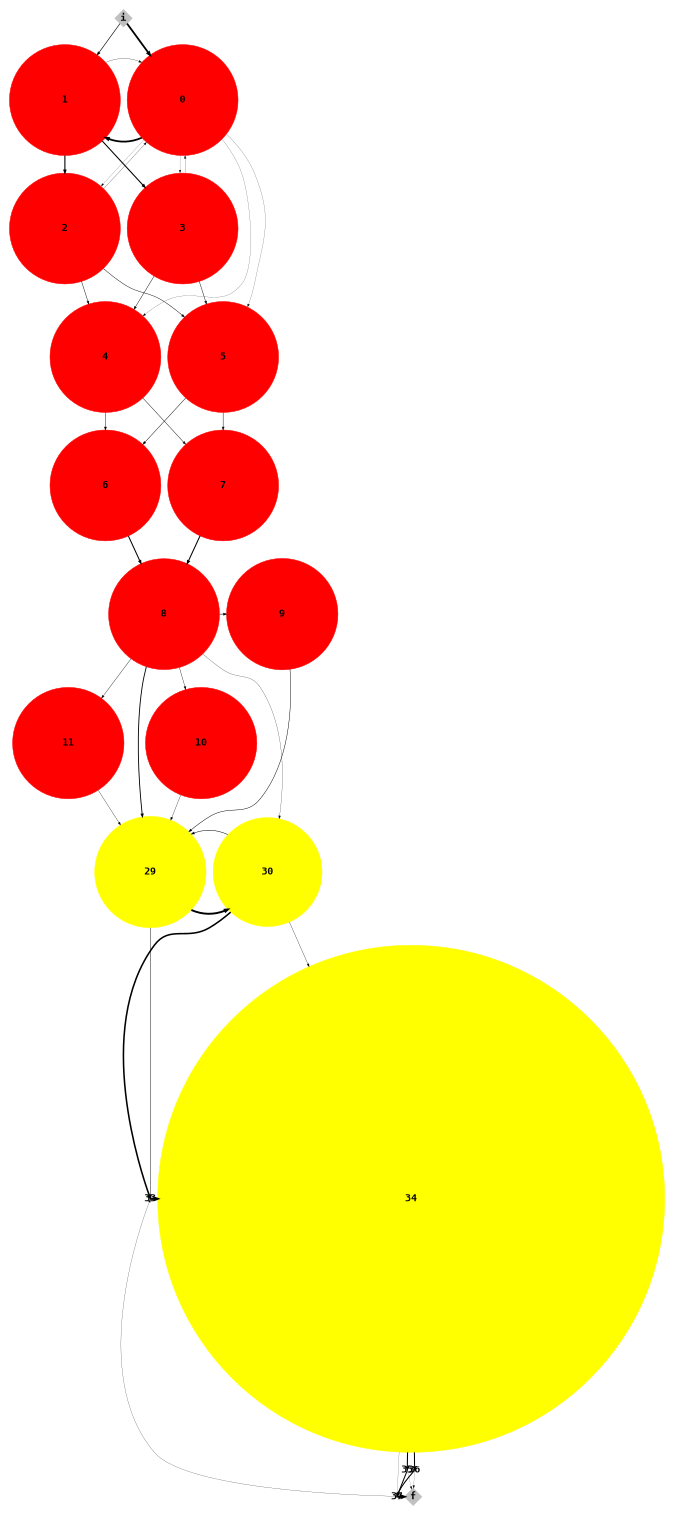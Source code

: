 digraph F1{
size = "10,10";
graph[rankdir=TB, center=true, margin=0.05, nodesep=0.2, ranksep=0.5]
node[fontname="Courier-Bold", fontsize=14]
edge[arrowsize=0.6, arrowhead=normal]
i [shape=diamond, style=filled, fontsize=20, color=gray, width=0.5, height=0.5, fixedsize=true]
f [shape=diamond, style=filled, fontsize=20, color=gray, width=0.5, height=0.5, fixedsize=true]
0 [shape=circle, style=filled, fontsize=20, color=red, width=3.1572500000000003, height=3.1572500000000003, fixedsize=true]
1 [shape=circle, style=filled, fontsize=20, color=red, width=3.1572500000000003, height=3.1572500000000003, fixedsize=true]
2 [shape=circle, style=filled, fontsize=20, color=red, width=3.1572500000000003, height=3.1572500000000003, fixedsize=true]
3 [shape=circle, style=filled, fontsize=20, color=red, width=3.1572500000000003, height=3.1572500000000003, fixedsize=true]
4 [shape=circle, style=filled, fontsize=20, color=red, width=3.1572500000000003, height=3.1572500000000003, fixedsize=true]
5 [shape=circle, style=filled, fontsize=20, color=red, width=3.1572500000000003, height=3.1572500000000003, fixedsize=true]
6 [shape=circle, style=filled, fontsize=20, color=red, width=3.1572500000000003, height=3.1572500000000003, fixedsize=true]
7 [shape=circle, style=filled, fontsize=20, color=red, width=3.1572500000000003, height=3.1572500000000003, fixedsize=true]
8 [shape=circle, style=filled, fontsize=20, color=red, width=3.1572500000000003, height=3.1572500000000003, fixedsize=true]
9 [shape=circle, style=filled, fontsize=20, color=red, width=3.1627500000000004, height=3.1627500000000004, fixedsize=true]
10 [shape=circle, style=filled, fontsize=20, color=red, width=3.1627500000000004, height=3.1627500000000004, fixedsize=true]
11 [shape=circle, style=filled, fontsize=20, color=red, width=3.1627500000000004, height=3.1627500000000004, fixedsize=true]
29 [shape=circle, style=filled, fontsize=20, color=yellow, width=3.1627500000000004, height=3.1627500000000004, fixedsize=true]
30 [shape=circle, style=filled, fontsize=20, color=yellow, width=3.10175, height=3.10175, fixedsize=true]
33 [shape=circle, style=filled, fontsize=20, color=yellow, width=0.0, height=0.0, fixedsize=true]
34 [shape=circle, style=filled, fontsize=20, color=yellow, width=14.423, height=14.423, fixedsize=true]
35 [shape=circle, style=filled, fontsize=20, color=yellow, width=0.0, height=0.0, fixedsize=true]
36 [shape=circle, style=filled, fontsize=20, color=yellow, width=0.0, height=0.0, fixedsize=true]
37 [shape=circle, style=filled, fontsize=20, color=yellow, width=0.0, height=0.0, fixedsize=true]
34 -> 35 [penwidth=2.170400]
2 -> 5 [penwidth=0.900100]
36 -> 37 [penwidth=2.176300]
0 -> 4 [penwidth=0.328350]
34 -> 36 [penwidth=2.135150]
29 -> 30 [penwidth=3.926450]
33 -> 34 [penwidth=4.142950]
30 -> 29 [penwidth=1.000350]
0 -> 1 [penwidth=3.678550]
10 -> 29 [penwidth=0.604300]
7 -> 8 [penwidth=2.124100]
36 -> f [penwidth=0.291000]
8 -> 9 [penwidth=1.165750]
35 -> f [penwidth=0.253700]
29 -> 33 [penwidth=0.917950]
0 -> 5 [penwidth=0.328750]
1 -> 0 [penwidth=0.512800]
3 -> 5 [penwidth=0.907050]
4 -> 6 [penwidth=0.891500]
i -> 0 [penwidth=3.676800]
0 -> 2 [penwidth=0.267950]
1 -> 3 [penwidth=2.176350]
3 -> 0 [penwidth=0.388200]
9 -> 29 [penwidth=0.945950]
34 -> 37 [penwidth=0.315200]
30 -> 33 [penwidth=3.194900]
8 -> 10 [penwidth=0.714050]
5 -> 6 [penwidth=0.917950]
8 -> 29 [penwidth=1.791300]
30 -> 34 [penwidth=0.592050]
37 -> 33 [penwidth=0.399500]
6 -> 8 [penwidth=2.113300]
37 -> f [penwidth=4.172550]
11 -> 29 [penwidth=0.615750]
3 -> 4 [penwidth=0.899100]
2 -> 4 [penwidth=0.901550]
4 -> 7 [penwidth=0.871050]
5 -> 7 [penwidth=0.893750]
i -> 1 [penwidth=1.279750]
0 -> 3 [penwidth=0.286800]
35 -> 37 [penwidth=2.089450]
1 -> 2 [penwidth=2.225650]
8 -> 11 [penwidth=0.727300]
8 -> 30 [penwidth=0.452150]
34 -> 33 [penwidth=0.316250]
2 -> 0 [penwidth=0.422200]
{rank=source; i}
{rank=same; 0; 1}
{rank=same; 2; 3}
{rank=same; 4; 5}
{rank=same; 6; 7}
{rank=same; 8; 9}
{rank=same; 10; 11}
{rank=same; 29; 30}
{rank=same; 33; 34}
{rank=same; 35; 36}
{rank=max; 37}
{rank=sink; f}
}